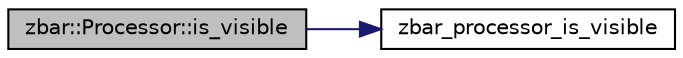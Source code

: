 digraph G
{
  edge [fontname="Helvetica",fontsize="10",labelfontname="Helvetica",labelfontsize="10"];
  node [fontname="Helvetica",fontsize="10",shape=record];
  rankdir=LR;
  Node1 [label="zbar::Processor::is_visible",height=0.2,width=0.4,color="black", fillcolor="grey75", style="filled" fontcolor="black"];
  Node1 -> Node2 [color="midnightblue",fontsize="10",style="solid"];
  Node2 [label="zbar_processor_is_visible",height=0.2,width=0.4,color="black", fillcolor="white", style="filled",URL="$zbar_8h.html#a161c37fba37e8afdf71afe6a7bbecc6a"];
}
